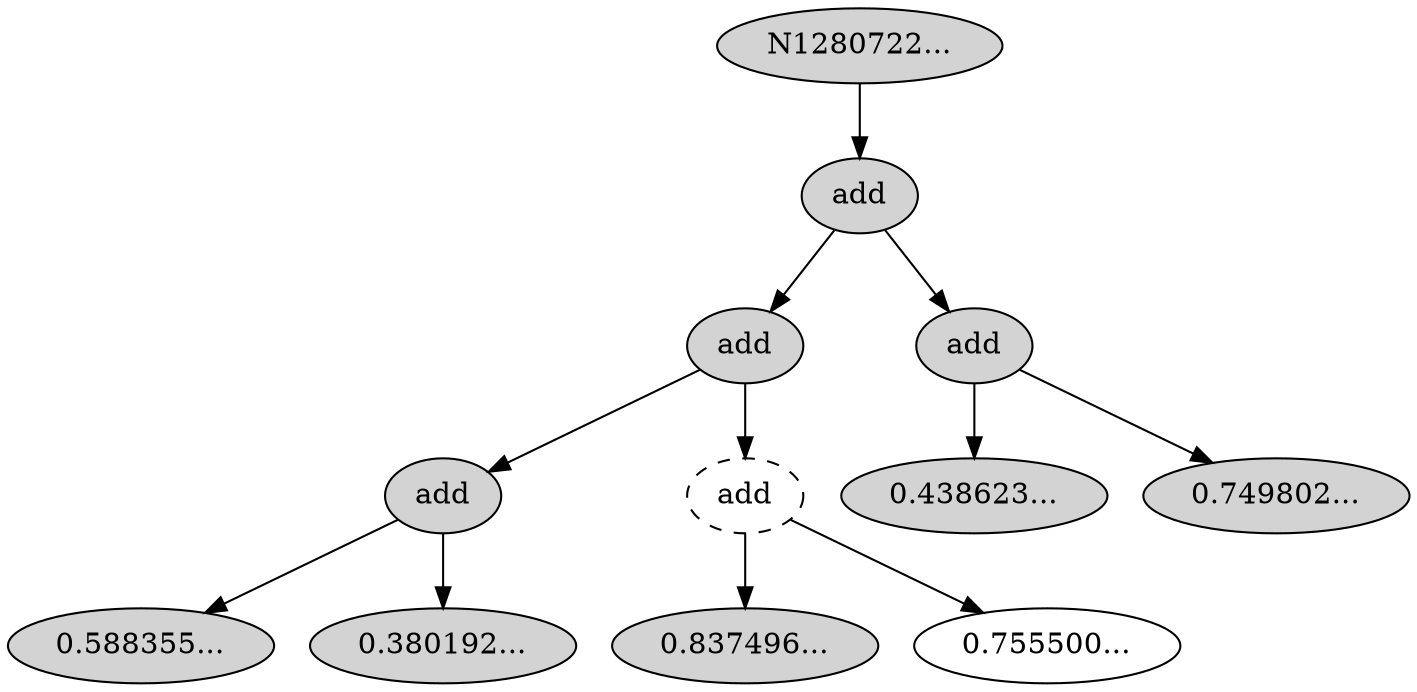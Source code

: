  digraph G1280722 {
N1280722[ style="filled"  label="N1280722..."];
N1280722 -> N1280723;
N1280723[ style="filled"  label="add"];
N1280723 -> N1280724;
N1280724[ style="filled"  label="add"];
N1280724 -> N1280725;
N1280725[ style="filled"  label="add"];
N1280725 -> N1280726;
N1280726[ style="filled"  label="0.588355..."];
N1280725 -> N1280727;
N1280727[ style="filled"  label="0.380192..."];
N1280724 -> N1280728;
N1280728[ style="dashed"  label="add"];
N1280728 -> N1280729;
N1280729[ style="filled"  label="0.837496..."];
N1280728 -> N1280709;
N1280709[ style="solid"  label="0.755500..."];
N1280723 -> N1280731;
N1280731[ style="filled"  label="add"];
N1280731 -> N1280732;
N1280732[ style="filled"  label="0.438623..."];
N1280731 -> N1280733;
N1280733[ style="filled"  label="0.749802..."];
}
